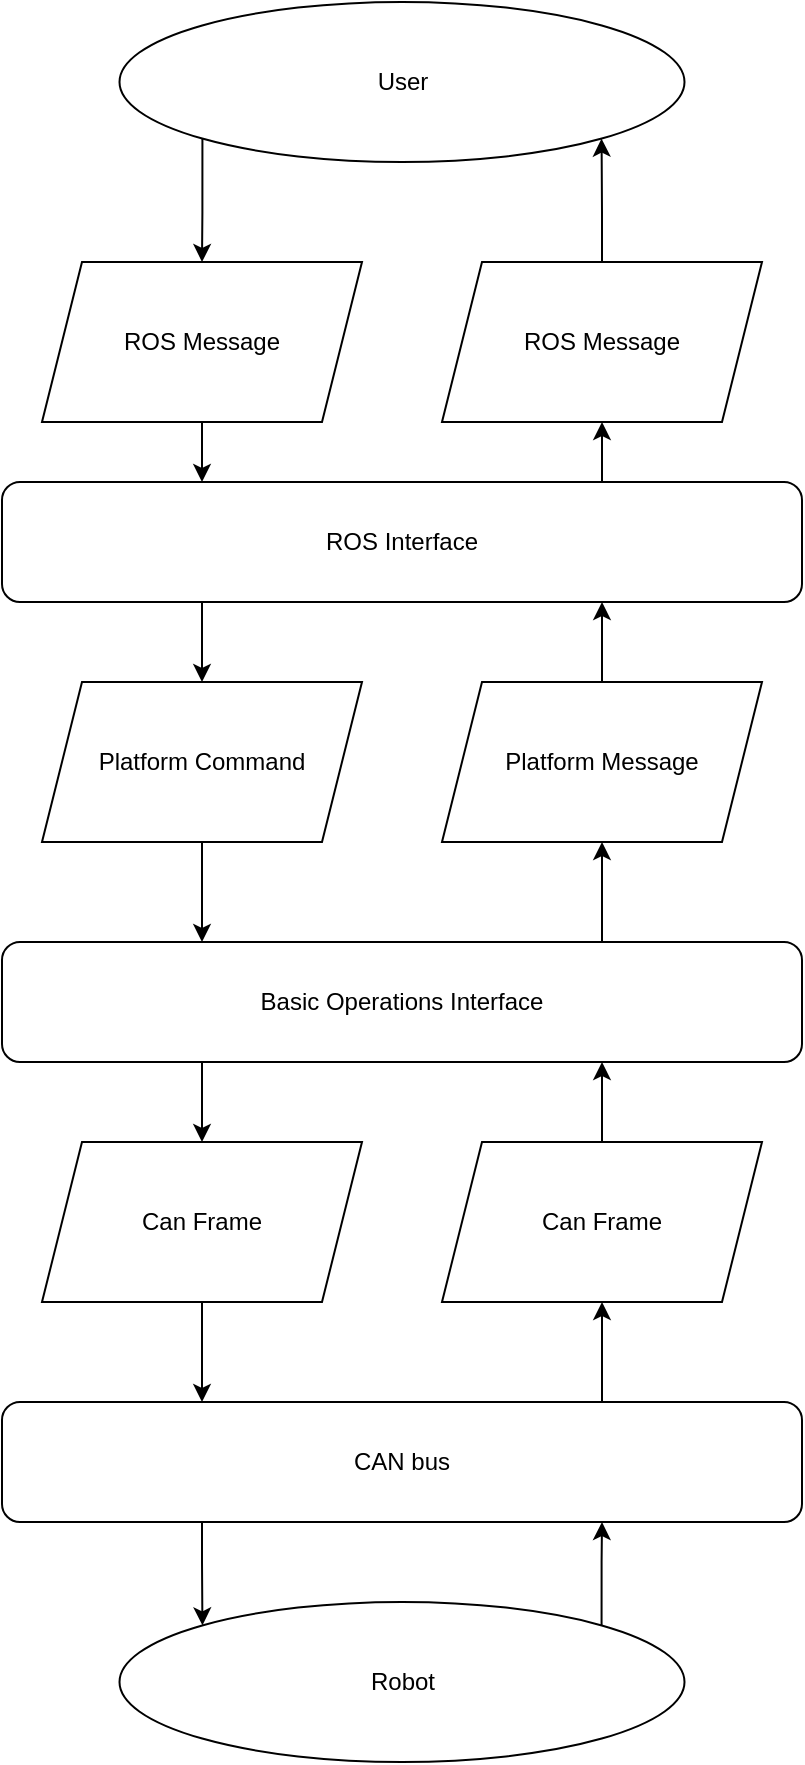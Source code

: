 <mxfile version="13.6.2" type="device"><diagram name="Page-1" id="74e2e168-ea6b-b213-b513-2b3c1d86103e"><mxGraphModel dx="568" dy="986" grid="1" gridSize="10" guides="1" tooltips="1" connect="1" arrows="1" fold="1" page="1" pageScale="1" pageWidth="1100" pageHeight="850" background="#ffffff" math="0" shadow="0"><root><mxCell id="0"/><mxCell id="1" parent="0"/><mxCell id="7O8gpr-h0tH7RykYlh6E-24" style="edgeStyle=orthogonalEdgeStyle;rounded=0;orthogonalLoop=1;jettySize=auto;html=1;entryX=0.5;entryY=0;entryDx=0;entryDy=0;exitX=0;exitY=1;exitDx=0;exitDy=0;" parent="1" source="7O8gpr-h0tH7RykYlh6E-41" target="7O8gpr-h0tH7RykYlh6E-5" edge="1"><mxGeometry relative="1" as="geometry"><mxPoint x="280" y="90" as="sourcePoint"/></mxGeometry></mxCell><mxCell id="7O8gpr-h0tH7RykYlh6E-25" style="edgeStyle=orthogonalEdgeStyle;rounded=0;orthogonalLoop=1;jettySize=auto;html=1;exitX=0.5;exitY=0;exitDx=0;exitDy=0;entryX=1;entryY=1;entryDx=0;entryDy=0;" parent="1" source="7O8gpr-h0tH7RykYlh6E-19" target="7O8gpr-h0tH7RykYlh6E-41" edge="1"><mxGeometry relative="1" as="geometry"><mxPoint x="480" y="90" as="targetPoint"/></mxGeometry></mxCell><mxCell id="7O8gpr-h0tH7RykYlh6E-14" style="edgeStyle=orthogonalEdgeStyle;rounded=0;orthogonalLoop=1;jettySize=auto;html=1;exitX=0.25;exitY=1;exitDx=0;exitDy=0;entryX=0.5;entryY=0;entryDx=0;entryDy=0;" parent="1" source="7O8gpr-h0tH7RykYlh6E-2" target="7O8gpr-h0tH7RykYlh6E-7" edge="1"><mxGeometry relative="1" as="geometry"/></mxCell><mxCell id="7O8gpr-h0tH7RykYlh6E-21" style="edgeStyle=orthogonalEdgeStyle;rounded=0;orthogonalLoop=1;jettySize=auto;html=1;exitX=0.75;exitY=0;exitDx=0;exitDy=0;entryX=0.5;entryY=1;entryDx=0;entryDy=0;" parent="1" source="7O8gpr-h0tH7RykYlh6E-2" target="7O8gpr-h0tH7RykYlh6E-19" edge="1"><mxGeometry relative="1" as="geometry"/></mxCell><mxCell id="7O8gpr-h0tH7RykYlh6E-2" value="ROS Interface" style="rounded=1;whiteSpace=wrap;html=1;" parent="1" vertex="1"><mxGeometry x="180" y="240" width="400" height="60" as="geometry"/></mxCell><mxCell id="7O8gpr-h0tH7RykYlh6E-18" style="edgeStyle=orthogonalEdgeStyle;rounded=0;orthogonalLoop=1;jettySize=auto;html=1;exitX=0.75;exitY=0;exitDx=0;exitDy=0;entryX=0.5;entryY=1;entryDx=0;entryDy=0;" parent="1" source="7O8gpr-h0tH7RykYlh6E-4" target="7O8gpr-h0tH7RykYlh6E-8" edge="1"><mxGeometry relative="1" as="geometry"/></mxCell><mxCell id="7O8gpr-h0tH7RykYlh6E-34" style="edgeStyle=orthogonalEdgeStyle;rounded=0;orthogonalLoop=1;jettySize=auto;html=1;exitX=0.25;exitY=1;exitDx=0;exitDy=0;entryX=0.5;entryY=0;entryDx=0;entryDy=0;" parent="1" source="7O8gpr-h0tH7RykYlh6E-4" target="7O8gpr-h0tH7RykYlh6E-28" edge="1"><mxGeometry relative="1" as="geometry"/></mxCell><mxCell id="7O8gpr-h0tH7RykYlh6E-4" value="Basic Operations Interface" style="rounded=1;whiteSpace=wrap;html=1;" parent="1" vertex="1"><mxGeometry x="180" y="470" width="400" height="60" as="geometry"/></mxCell><mxCell id="7O8gpr-h0tH7RykYlh6E-13" style="edgeStyle=orthogonalEdgeStyle;rounded=0;orthogonalLoop=1;jettySize=auto;html=1;entryX=0.25;entryY=0;entryDx=0;entryDy=0;" parent="1" source="7O8gpr-h0tH7RykYlh6E-5" target="7O8gpr-h0tH7RykYlh6E-2" edge="1"><mxGeometry relative="1" as="geometry"/></mxCell><mxCell id="7O8gpr-h0tH7RykYlh6E-5" value="ROS Message" style="shape=parallelogram;perimeter=parallelogramPerimeter;whiteSpace=wrap;html=1;fixedSize=1;" parent="1" vertex="1"><mxGeometry x="200" y="130" width="160" height="80" as="geometry"/></mxCell><mxCell id="7O8gpr-h0tH7RykYlh6E-17" style="edgeStyle=orthogonalEdgeStyle;rounded=0;orthogonalLoop=1;jettySize=auto;html=1;exitX=0.5;exitY=1;exitDx=0;exitDy=0;entryX=0.25;entryY=0;entryDx=0;entryDy=0;" parent="1" source="7O8gpr-h0tH7RykYlh6E-7" target="7O8gpr-h0tH7RykYlh6E-4" edge="1"><mxGeometry relative="1" as="geometry"/></mxCell><mxCell id="7O8gpr-h0tH7RykYlh6E-7" value="Platform Command" style="shape=parallelogram;perimeter=parallelogramPerimeter;whiteSpace=wrap;html=1;fixedSize=1;" parent="1" vertex="1"><mxGeometry x="200" y="340" width="160" height="80" as="geometry"/></mxCell><mxCell id="7O8gpr-h0tH7RykYlh6E-16" style="edgeStyle=orthogonalEdgeStyle;rounded=0;orthogonalLoop=1;jettySize=auto;html=1;exitX=0.5;exitY=0;exitDx=0;exitDy=0;entryX=0.75;entryY=1;entryDx=0;entryDy=0;" parent="1" source="7O8gpr-h0tH7RykYlh6E-8" target="7O8gpr-h0tH7RykYlh6E-2" edge="1"><mxGeometry relative="1" as="geometry"/></mxCell><mxCell id="7O8gpr-h0tH7RykYlh6E-8" value="Platform Message" style="shape=parallelogram;perimeter=parallelogramPerimeter;whiteSpace=wrap;html=1;fixedSize=1;" parent="1" vertex="1"><mxGeometry x="400" y="340" width="160" height="80" as="geometry"/></mxCell><mxCell id="7O8gpr-h0tH7RykYlh6E-19" value="ROS Message" style="shape=parallelogram;perimeter=parallelogramPerimeter;whiteSpace=wrap;html=1;fixedSize=1;" parent="1" vertex="1"><mxGeometry x="400" y="130" width="160" height="80" as="geometry"/></mxCell><mxCell id="7O8gpr-h0tH7RykYlh6E-36" style="edgeStyle=orthogonalEdgeStyle;rounded=0;orthogonalLoop=1;jettySize=auto;html=1;exitX=0.5;exitY=1;exitDx=0;exitDy=0;entryX=0.25;entryY=0;entryDx=0;entryDy=0;" parent="1" source="7O8gpr-h0tH7RykYlh6E-28" target="7O8gpr-h0tH7RykYlh6E-35" edge="1"><mxGeometry relative="1" as="geometry"/></mxCell><mxCell id="7O8gpr-h0tH7RykYlh6E-28" value="Can Frame" style="shape=parallelogram;perimeter=parallelogramPerimeter;whiteSpace=wrap;html=1;fixedSize=1;" parent="1" vertex="1"><mxGeometry x="200" y="570" width="160" height="80" as="geometry"/></mxCell><mxCell id="7O8gpr-h0tH7RykYlh6E-31" style="edgeStyle=orthogonalEdgeStyle;rounded=0;orthogonalLoop=1;jettySize=auto;html=1;exitX=0.5;exitY=0;exitDx=0;exitDy=0;entryX=0.75;entryY=1;entryDx=0;entryDy=0;" parent="1" source="7O8gpr-h0tH7RykYlh6E-29" target="7O8gpr-h0tH7RykYlh6E-4" edge="1"><mxGeometry relative="1" as="geometry"/></mxCell><mxCell id="7O8gpr-h0tH7RykYlh6E-29" value="Can Frame" style="shape=parallelogram;perimeter=parallelogramPerimeter;whiteSpace=wrap;html=1;fixedSize=1;" parent="1" vertex="1"><mxGeometry x="400" y="570" width="160" height="80" as="geometry"/></mxCell><mxCell id="7O8gpr-h0tH7RykYlh6E-39" style="edgeStyle=orthogonalEdgeStyle;rounded=0;orthogonalLoop=1;jettySize=auto;html=1;exitX=0.75;exitY=0;exitDx=0;exitDy=0;entryX=0.5;entryY=1;entryDx=0;entryDy=0;" parent="1" source="7O8gpr-h0tH7RykYlh6E-35" target="7O8gpr-h0tH7RykYlh6E-29" edge="1"><mxGeometry relative="1" as="geometry"/></mxCell><mxCell id="7O8gpr-h0tH7RykYlh6E-58" style="edgeStyle=orthogonalEdgeStyle;rounded=0;orthogonalLoop=1;jettySize=auto;html=1;exitX=0.25;exitY=1;exitDx=0;exitDy=0;entryX=0;entryY=0;entryDx=0;entryDy=0;" parent="1" source="7O8gpr-h0tH7RykYlh6E-35" target="7O8gpr-h0tH7RykYlh6E-56" edge="1"><mxGeometry relative="1" as="geometry"/></mxCell><mxCell id="7O8gpr-h0tH7RykYlh6E-35" value="CAN bus" style="rounded=1;whiteSpace=wrap;html=1;" parent="1" vertex="1"><mxGeometry x="180" y="700" width="400" height="60" as="geometry"/></mxCell><mxCell id="7O8gpr-h0tH7RykYlh6E-41" value="User" style="ellipse;whiteSpace=wrap;html=1;" parent="1" vertex="1"><mxGeometry x="238.75" width="282.5" height="80" as="geometry"/></mxCell><mxCell id="7O8gpr-h0tH7RykYlh6E-60" style="edgeStyle=orthogonalEdgeStyle;rounded=0;orthogonalLoop=1;jettySize=auto;html=1;exitX=1;exitY=0;exitDx=0;exitDy=0;entryX=0.75;entryY=1;entryDx=0;entryDy=0;" parent="1" source="7O8gpr-h0tH7RykYlh6E-56" target="7O8gpr-h0tH7RykYlh6E-35" edge="1"><mxGeometry relative="1" as="geometry"/></mxCell><mxCell id="7O8gpr-h0tH7RykYlh6E-56" value="Robot" style="ellipse;whiteSpace=wrap;html=1;" parent="1" vertex="1"><mxGeometry x="238.75" y="800" width="282.5" height="80" as="geometry"/></mxCell></root></mxGraphModel></diagram></mxfile>